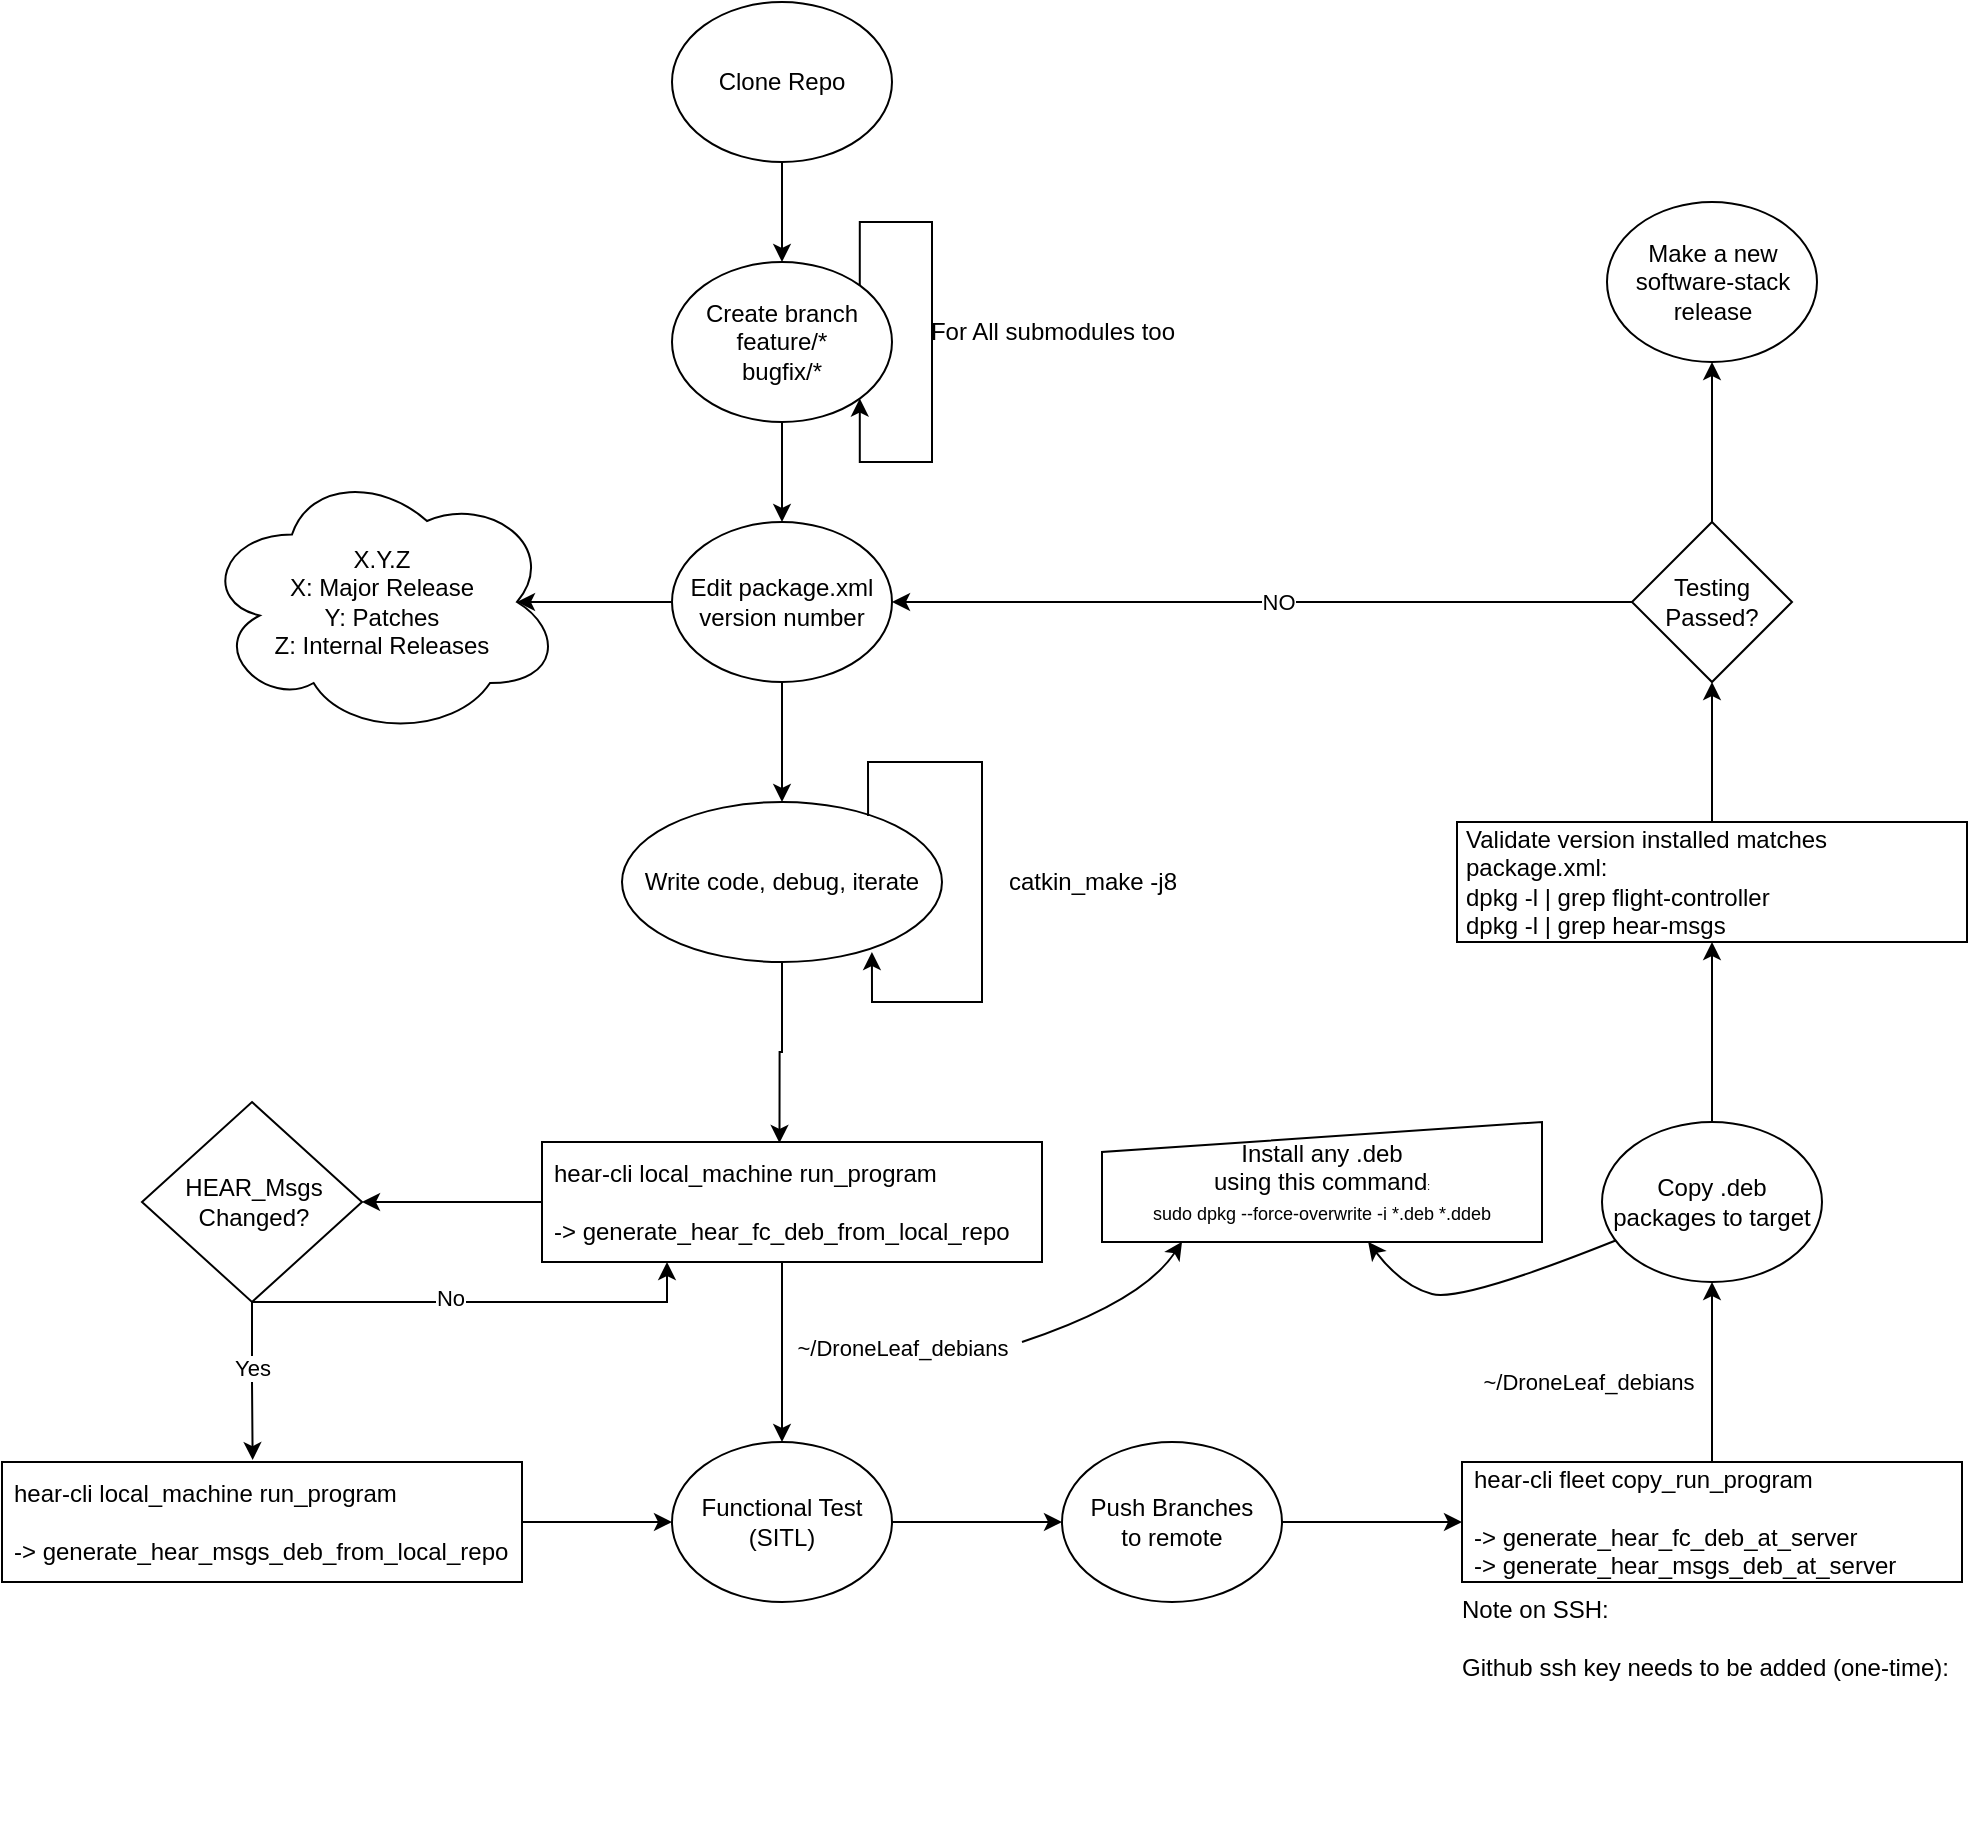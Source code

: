 <mxfile version="25.0.1">
  <diagram name="Page-1" id="ut1cn94nUtEsRzkFrYhp">
    <mxGraphModel dx="1678" dy="1629" grid="1" gridSize="10" guides="1" tooltips="1" connect="1" arrows="1" fold="1" page="1" pageScale="1" pageWidth="850" pageHeight="1100" math="0" shadow="0">
      <root>
        <mxCell id="0" />
        <mxCell id="1" parent="0" />
        <mxCell id="8nKgUa8L03hYHDr8mXFE-9" style="edgeStyle=orthogonalEdgeStyle;rounded=0;orthogonalLoop=1;jettySize=auto;html=1;entryX=0.5;entryY=0;entryDx=0;entryDy=0;" parent="1" source="8nKgUa8L03hYHDr8mXFE-1" target="8nKgUa8L03hYHDr8mXFE-6" edge="1">
          <mxGeometry relative="1" as="geometry" />
        </mxCell>
        <mxCell id="8nKgUa8L03hYHDr8mXFE-1" value="Clone Repo" style="ellipse;whiteSpace=wrap;html=1;" parent="1" vertex="1">
          <mxGeometry x="75" y="-100" width="110" height="80" as="geometry" />
        </mxCell>
        <mxCell id="8nKgUa8L03hYHDr8mXFE-12" style="edgeStyle=orthogonalEdgeStyle;rounded=0;orthogonalLoop=1;jettySize=auto;html=1;entryX=0.5;entryY=0;entryDx=0;entryDy=0;" parent="1" source="8nKgUa8L03hYHDr8mXFE-6" target="8nKgUa8L03hYHDr8mXFE-10" edge="1">
          <mxGeometry relative="1" as="geometry" />
        </mxCell>
        <mxCell id="8nKgUa8L03hYHDr8mXFE-6" value="Create branch&lt;br&gt;feature/*&lt;br&gt;bugfix/*" style="ellipse;whiteSpace=wrap;html=1;" parent="1" vertex="1">
          <mxGeometry x="75" y="30" width="110" height="80" as="geometry" />
        </mxCell>
        <mxCell id="8nKgUa8L03hYHDr8mXFE-7" style="edgeStyle=orthogonalEdgeStyle;rounded=0;orthogonalLoop=1;jettySize=auto;html=1;entryX=1;entryY=1;entryDx=0;entryDy=0;exitX=1;exitY=0;exitDx=0;exitDy=0;" parent="1" source="8nKgUa8L03hYHDr8mXFE-6" target="8nKgUa8L03hYHDr8mXFE-6" edge="1">
          <mxGeometry relative="1" as="geometry" />
        </mxCell>
        <mxCell id="8nKgUa8L03hYHDr8mXFE-8" value="For All submodules too" style="text;html=1;align=center;verticalAlign=middle;resizable=0;points=[];autosize=1;strokeColor=none;fillColor=none;" parent="1" vertex="1">
          <mxGeometry x="190" y="50" width="150" height="30" as="geometry" />
        </mxCell>
        <mxCell id="8nKgUa8L03hYHDr8mXFE-13" style="edgeStyle=orthogonalEdgeStyle;rounded=0;orthogonalLoop=1;jettySize=auto;html=1;entryX=0.5;entryY=0;entryDx=0;entryDy=0;" parent="1" source="8nKgUa8L03hYHDr8mXFE-10" target="8nKgUa8L03hYHDr8mXFE-2" edge="1">
          <mxGeometry relative="1" as="geometry" />
        </mxCell>
        <mxCell id="8nKgUa8L03hYHDr8mXFE-10" value="Edit package.xml&lt;br&gt;version number" style="ellipse;whiteSpace=wrap;html=1;" parent="1" vertex="1">
          <mxGeometry x="75" y="160" width="110" height="80" as="geometry" />
        </mxCell>
        <mxCell id="8nKgUa8L03hYHDr8mXFE-11" value="" style="group" parent="1" vertex="1" connectable="0">
          <mxGeometry x="50" y="300" width="290" height="80" as="geometry" />
        </mxCell>
        <mxCell id="8nKgUa8L03hYHDr8mXFE-2" value="Write code, debug, iterate" style="ellipse;whiteSpace=wrap;html=1;" parent="8nKgUa8L03hYHDr8mXFE-11" vertex="1">
          <mxGeometry width="160" height="80" as="geometry" />
        </mxCell>
        <mxCell id="8nKgUa8L03hYHDr8mXFE-4" style="edgeStyle=orthogonalEdgeStyle;rounded=0;orthogonalLoop=1;jettySize=auto;html=1;exitX=0.769;exitY=0.088;exitDx=0;exitDy=0;exitPerimeter=0;entryX=0.781;entryY=0.938;entryDx=0;entryDy=0;entryPerimeter=0;" parent="8nKgUa8L03hYHDr8mXFE-11" source="8nKgUa8L03hYHDr8mXFE-2" target="8nKgUa8L03hYHDr8mXFE-2" edge="1">
          <mxGeometry relative="1" as="geometry" />
        </mxCell>
        <mxCell id="8nKgUa8L03hYHDr8mXFE-5" value="catkin_make -j8" style="text;html=1;align=center;verticalAlign=middle;resizable=0;points=[];autosize=1;strokeColor=none;fillColor=none;" parent="8nKgUa8L03hYHDr8mXFE-11" vertex="1">
          <mxGeometry x="180" y="25" width="110" height="30" as="geometry" />
        </mxCell>
        <mxCell id="8nKgUa8L03hYHDr8mXFE-15" value="X.Y.Z&lt;br&gt;X: Major Release&lt;br&gt;Y: Patches&lt;br&gt;Z: Internal Releases" style="ellipse;shape=cloud;whiteSpace=wrap;html=1;align=center;" parent="1" vertex="1">
          <mxGeometry x="-160" y="132.5" width="180" height="135" as="geometry" />
        </mxCell>
        <mxCell id="8nKgUa8L03hYHDr8mXFE-16" style="edgeStyle=orthogonalEdgeStyle;rounded=0;orthogonalLoop=1;jettySize=auto;html=1;entryX=0.875;entryY=0.5;entryDx=0;entryDy=0;entryPerimeter=0;" parent="1" source="8nKgUa8L03hYHDr8mXFE-10" target="8nKgUa8L03hYHDr8mXFE-15" edge="1">
          <mxGeometry relative="1" as="geometry" />
        </mxCell>
        <mxCell id="8nKgUa8L03hYHDr8mXFE-22" style="edgeStyle=orthogonalEdgeStyle;rounded=0;orthogonalLoop=1;jettySize=auto;html=1;entryX=0.5;entryY=0;entryDx=0;entryDy=0;" parent="1" source="8nKgUa8L03hYHDr8mXFE-18" target="8nKgUa8L03hYHDr8mXFE-20" edge="1">
          <mxGeometry relative="1" as="geometry">
            <Array as="points">
              <mxPoint x="130" y="540" />
              <mxPoint x="130" y="540" />
            </Array>
          </mxGeometry>
        </mxCell>
        <mxCell id="8nKgUa8L03hYHDr8mXFE-37" value="~/DroneLeaf_debians" style="edgeLabel;html=1;align=center;verticalAlign=middle;resizable=0;points=[];" parent="8nKgUa8L03hYHDr8mXFE-22" vertex="1" connectable="0">
          <mxGeometry x="0.102" y="1" relative="1" as="geometry">
            <mxPoint x="59" y="-7" as="offset" />
          </mxGeometry>
        </mxCell>
        <mxCell id="8nKgUa8L03hYHDr8mXFE-24" value="" style="edgeStyle=orthogonalEdgeStyle;rounded=0;orthogonalLoop=1;jettySize=auto;html=1;" parent="1" source="8nKgUa8L03hYHDr8mXFE-18" target="8nKgUa8L03hYHDr8mXFE-23" edge="1">
          <mxGeometry relative="1" as="geometry" />
        </mxCell>
        <mxCell id="8nKgUa8L03hYHDr8mXFE-18" value="&lt;div&gt;hear-cli local_machine run_program&lt;br&gt;&lt;br&gt;&lt;/div&gt;-&amp;gt; generate_hear_fc_deb_from_local_repo" style="whiteSpace=wrap;html=1;labelPosition=center;verticalLabelPosition=middle;align=left;verticalAlign=middle;spacingLeft=2;spacing=4;" parent="1" vertex="1">
          <mxGeometry x="10" y="470" width="250" height="60" as="geometry" />
        </mxCell>
        <mxCell id="8nKgUa8L03hYHDr8mXFE-19" style="edgeStyle=orthogonalEdgeStyle;rounded=0;orthogonalLoop=1;jettySize=auto;html=1;entryX=0.475;entryY=0.008;entryDx=0;entryDy=0;entryPerimeter=0;" parent="1" source="8nKgUa8L03hYHDr8mXFE-2" target="8nKgUa8L03hYHDr8mXFE-18" edge="1">
          <mxGeometry relative="1" as="geometry" />
        </mxCell>
        <mxCell id="8nKgUa8L03hYHDr8mXFE-35" style="edgeStyle=orthogonalEdgeStyle;rounded=0;orthogonalLoop=1;jettySize=auto;html=1;" parent="1" source="8nKgUa8L03hYHDr8mXFE-20" target="8nKgUa8L03hYHDr8mXFE-34" edge="1">
          <mxGeometry relative="1" as="geometry" />
        </mxCell>
        <mxCell id="8nKgUa8L03hYHDr8mXFE-20" value="Functional Test&lt;br&gt;(SITL)" style="ellipse;whiteSpace=wrap;html=1;" parent="1" vertex="1">
          <mxGeometry x="75" y="620" width="110" height="80" as="geometry" />
        </mxCell>
        <mxCell id="8nKgUa8L03hYHDr8mXFE-25" style="edgeStyle=orthogonalEdgeStyle;rounded=0;orthogonalLoop=1;jettySize=auto;html=1;entryX=0.25;entryY=1;entryDx=0;entryDy=0;exitX=0.5;exitY=1;exitDx=0;exitDy=0;" parent="1" source="8nKgUa8L03hYHDr8mXFE-23" target="8nKgUa8L03hYHDr8mXFE-18" edge="1">
          <mxGeometry relative="1" as="geometry">
            <Array as="points">
              <mxPoint x="72" y="550" />
            </Array>
          </mxGeometry>
        </mxCell>
        <mxCell id="8nKgUa8L03hYHDr8mXFE-26" value="No" style="edgeLabel;html=1;align=center;verticalAlign=middle;resizable=0;points=[];" parent="8nKgUa8L03hYHDr8mXFE-25" vertex="1" connectable="0">
          <mxGeometry x="-0.128" y="2" relative="1" as="geometry">
            <mxPoint as="offset" />
          </mxGeometry>
        </mxCell>
        <mxCell id="8nKgUa8L03hYHDr8mXFE-28" style="edgeStyle=orthogonalEdgeStyle;rounded=0;orthogonalLoop=1;jettySize=auto;html=1;entryX=0.482;entryY=-0.016;entryDx=0;entryDy=0;entryPerimeter=0;" parent="1" source="8nKgUa8L03hYHDr8mXFE-23" target="8nKgUa8L03hYHDr8mXFE-27" edge="1">
          <mxGeometry relative="1" as="geometry">
            <mxPoint x="-135" y="620" as="targetPoint" />
          </mxGeometry>
        </mxCell>
        <mxCell id="8nKgUa8L03hYHDr8mXFE-29" value="Yes" style="edgeLabel;html=1;align=center;verticalAlign=middle;resizable=0;points=[];" parent="8nKgUa8L03hYHDr8mXFE-28" vertex="1" connectable="0">
          <mxGeometry x="-0.177" relative="1" as="geometry">
            <mxPoint as="offset" />
          </mxGeometry>
        </mxCell>
        <mxCell id="8nKgUa8L03hYHDr8mXFE-23" value="HEAR_Msgs&lt;br&gt;Changed?" style="rhombus;whiteSpace=wrap;html=1;align=center;spacingLeft=2;" parent="1" vertex="1">
          <mxGeometry x="-190" y="450" width="110" height="100" as="geometry" />
        </mxCell>
        <mxCell id="8nKgUa8L03hYHDr8mXFE-30" style="edgeStyle=orthogonalEdgeStyle;rounded=0;orthogonalLoop=1;jettySize=auto;html=1;entryX=0;entryY=0.5;entryDx=0;entryDy=0;" parent="1" source="8nKgUa8L03hYHDr8mXFE-27" target="8nKgUa8L03hYHDr8mXFE-20" edge="1">
          <mxGeometry relative="1" as="geometry" />
        </mxCell>
        <mxCell id="8nKgUa8L03hYHDr8mXFE-27" value="&lt;div&gt;hear-cli local_machine run_program&lt;br&gt;&lt;br&gt;&lt;/div&gt;-&amp;gt; generate_hear_msgs_deb_from_local_repo" style="whiteSpace=wrap;html=1;labelPosition=center;verticalLabelPosition=middle;align=left;verticalAlign=middle;spacingLeft=2;spacing=4;" parent="1" vertex="1">
          <mxGeometry x="-260" y="630" width="260" height="60" as="geometry" />
        </mxCell>
        <mxCell id="8nKgUa8L03hYHDr8mXFE-39" style="edgeStyle=orthogonalEdgeStyle;rounded=0;orthogonalLoop=1;jettySize=auto;html=1;entryX=0.5;entryY=1;entryDx=0;entryDy=0;" parent="1" source="8nKgUa8L03hYHDr8mXFE-31" target="8nKgUa8L03hYHDr8mXFE-38" edge="1">
          <mxGeometry relative="1" as="geometry" />
        </mxCell>
        <mxCell id="8nKgUa8L03hYHDr8mXFE-31" value="&lt;div&gt;hear-cli fleet copy_run_program&lt;br&gt;&lt;br&gt;&lt;/div&gt;-&amp;gt; generate_hear_fc_deb_at_server&lt;br&gt;-&amp;gt; generate_hear_msgs_deb_at_server" style="whiteSpace=wrap;html=1;labelPosition=center;verticalLabelPosition=middle;align=left;verticalAlign=middle;spacingLeft=2;spacing=4;" parent="1" vertex="1">
          <mxGeometry x="470" y="630" width="250" height="60" as="geometry" />
        </mxCell>
        <mxCell id="8nKgUa8L03hYHDr8mXFE-36" style="edgeStyle=orthogonalEdgeStyle;rounded=0;orthogonalLoop=1;jettySize=auto;html=1;" parent="1" source="8nKgUa8L03hYHDr8mXFE-34" target="8nKgUa8L03hYHDr8mXFE-31" edge="1">
          <mxGeometry relative="1" as="geometry" />
        </mxCell>
        <mxCell id="8nKgUa8L03hYHDr8mXFE-34" value="Push Branches&lt;br&gt;to remote" style="ellipse;whiteSpace=wrap;html=1;" parent="1" vertex="1">
          <mxGeometry x="270" y="620" width="110" height="80" as="geometry" />
        </mxCell>
        <mxCell id="8nKgUa8L03hYHDr8mXFE-43" value="" style="edgeStyle=orthogonalEdgeStyle;rounded=0;orthogonalLoop=1;jettySize=auto;html=1;" parent="1" source="8nKgUa8L03hYHDr8mXFE-38" target="8nKgUa8L03hYHDr8mXFE-42" edge="1">
          <mxGeometry relative="1" as="geometry" />
        </mxCell>
        <mxCell id="8nKgUa8L03hYHDr8mXFE-38" value="Copy .deb packages to target" style="ellipse;whiteSpace=wrap;html=1;" parent="1" vertex="1">
          <mxGeometry x="540" y="460" width="110" height="80" as="geometry" />
        </mxCell>
        <mxCell id="8nKgUa8L03hYHDr8mXFE-40" value="~/DroneLeaf_debians" style="edgeLabel;html=1;align=center;verticalAlign=middle;resizable=0;points=[];" parent="1" vertex="1" connectable="0">
          <mxGeometry x="533.0" y="589.995" as="geometry" />
        </mxCell>
        <mxCell id="8nKgUa8L03hYHDr8mXFE-53" value="" style="edgeStyle=orthogonalEdgeStyle;rounded=0;orthogonalLoop=1;jettySize=auto;html=1;" parent="1" source="8nKgUa8L03hYHDr8mXFE-42" target="8nKgUa8L03hYHDr8mXFE-52" edge="1">
          <mxGeometry relative="1" as="geometry" />
        </mxCell>
        <mxCell id="8nKgUa8L03hYHDr8mXFE-42" value="&lt;div align=&quot;left&quot;&gt;Validate version installed matches package.xml:&lt;br&gt;&lt;/div&gt;&lt;div align=&quot;left&quot;&gt;dpkg -l | grep flight-controller&lt;br&gt;&lt;/div&gt;&lt;div align=&quot;left&quot;&gt;dpkg -l | grep hear-msgs&lt;br&gt;&lt;/div&gt;" style="whiteSpace=wrap;html=1;align=left;spacing=4;" parent="1" vertex="1">
          <mxGeometry x="467.5" y="310" width="255" height="60" as="geometry" />
        </mxCell>
        <mxCell id="8nKgUa8L03hYHDr8mXFE-49" value="" style="curved=1;endArrow=classic;html=1;rounded=0;entryX=0.182;entryY=0.997;entryDx=0;entryDy=0;entryPerimeter=0;" parent="1" target="6RS1O0jV45P1Ml5SbTL5-2" edge="1">
          <mxGeometry width="50" height="50" relative="1" as="geometry">
            <mxPoint x="250" y="570" as="sourcePoint" />
            <mxPoint x="325" y="527.5" as="targetPoint" />
            <Array as="points">
              <mxPoint x="310" y="550" />
            </Array>
          </mxGeometry>
        </mxCell>
        <mxCell id="8nKgUa8L03hYHDr8mXFE-51" value="" style="curved=1;endArrow=classic;html=1;rounded=0;" parent="1" source="8nKgUa8L03hYHDr8mXFE-38" target="6RS1O0jV45P1Ml5SbTL5-2" edge="1">
          <mxGeometry width="50" height="50" relative="1" as="geometry">
            <mxPoint x="480" y="582" as="sourcePoint" />
            <mxPoint x="431.47" y="537.3" as="targetPoint" />
            <Array as="points">
              <mxPoint x="470" y="550" />
              <mxPoint x="440" y="542" />
            </Array>
          </mxGeometry>
        </mxCell>
        <mxCell id="8nKgUa8L03hYHDr8mXFE-54" style="edgeStyle=orthogonalEdgeStyle;rounded=0;orthogonalLoop=1;jettySize=auto;html=1;" parent="1" source="8nKgUa8L03hYHDr8mXFE-52" target="8nKgUa8L03hYHDr8mXFE-10" edge="1">
          <mxGeometry relative="1" as="geometry" />
        </mxCell>
        <mxCell id="8nKgUa8L03hYHDr8mXFE-55" value="NO" style="edgeLabel;html=1;align=center;verticalAlign=middle;resizable=0;points=[];" parent="8nKgUa8L03hYHDr8mXFE-54" vertex="1" connectable="0">
          <mxGeometry x="-0.045" y="5" relative="1" as="geometry">
            <mxPoint x="-1" y="-5" as="offset" />
          </mxGeometry>
        </mxCell>
        <mxCell id="8nKgUa8L03hYHDr8mXFE-57" value="" style="edgeStyle=orthogonalEdgeStyle;rounded=0;orthogonalLoop=1;jettySize=auto;html=1;" parent="1" source="8nKgUa8L03hYHDr8mXFE-52" target="8nKgUa8L03hYHDr8mXFE-56" edge="1">
          <mxGeometry relative="1" as="geometry" />
        </mxCell>
        <mxCell id="8nKgUa8L03hYHDr8mXFE-52" value="Testing&lt;br&gt;Passed?" style="rhombus;whiteSpace=wrap;html=1;align=center;spacing=4;" parent="1" vertex="1">
          <mxGeometry x="555" y="160" width="80" height="80" as="geometry" />
        </mxCell>
        <mxCell id="8nKgUa8L03hYHDr8mXFE-56" value="Make a new software-stack release" style="ellipse;whiteSpace=wrap;html=1;spacing=4;" parent="1" vertex="1">
          <mxGeometry x="542.5" width="105" height="80" as="geometry" />
        </mxCell>
        <mxCell id="6RS1O0jV45P1Ml5SbTL5-2" value="Install any .deb&lt;br&gt;using this command&lt;font style=&quot;font-size: 5px;&quot;&gt;:&lt;br&gt;&lt;/font&gt;&lt;font style=&quot;font-size: 9px;&quot;&gt;sudo dpkg --force-overwrite -i *.deb *.ddeb&lt;font style=&quot;font-size: 9px;&quot;&gt;&lt;br&gt;&lt;/font&gt;&lt;/font&gt;" style="shape=manualInput;whiteSpace=wrap;html=1;dashed=0;size=15;" parent="1" vertex="1">
          <mxGeometry x="290" y="460" width="220" height="60" as="geometry" />
        </mxCell>
        <mxCell id="G8nPrLn2n-Y0fP9wtWpO-1" value="Note on SSH:&lt;div&gt;&lt;br&gt;Github ssh key needs to be added (one-time):&lt;/div&gt;&lt;div&gt;&lt;br&gt;&lt;/div&gt;" style="text;html=1;align=left;verticalAlign=top;whiteSpace=wrap;rounded=0;" vertex="1" parent="1">
          <mxGeometry x="467.5" y="690" width="252.5" height="120" as="geometry" />
        </mxCell>
      </root>
    </mxGraphModel>
  </diagram>
</mxfile>
